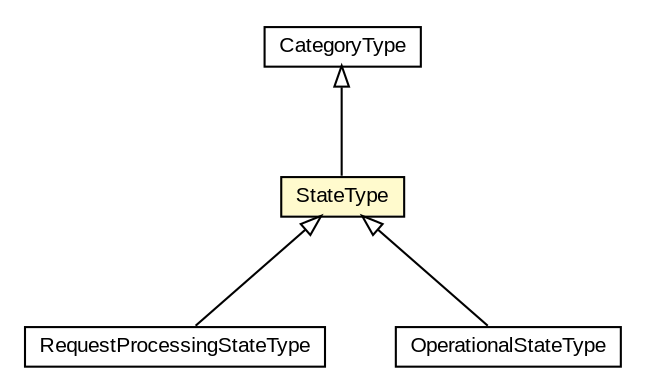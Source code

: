 #!/usr/local/bin/dot
#
# Class diagram 
# Generated by UMLGraph version R5_6-24-gf6e263 (http://www.umlgraph.org/)
#

digraph G {
	edge [fontname="arial",fontsize=10,labelfontname="arial",labelfontsize=10];
	node [fontname="arial",fontsize=10,shape=plaintext];
	nodesep=0.25;
	ranksep=0.5;
	// org.oasis_open.docs.wsdm.mows_2.RequestProcessingStateType
	c384412 [label=<<table title="org.oasis_open.docs.wsdm.mows_2.RequestProcessingStateType" border="0" cellborder="1" cellspacing="0" cellpadding="2" port="p" href="../mows_2/RequestProcessingStateType.html">
		<tr><td><table border="0" cellspacing="0" cellpadding="1">
<tr><td align="center" balign="center"> RequestProcessingStateType </td></tr>
		</table></td></tr>
		</table>>, URL="../mows_2/RequestProcessingStateType.html", fontname="arial", fontcolor="black", fontsize=10.0];
	// org.oasis_open.docs.wsdm.mows_2.OperationalStateType
	c384422 [label=<<table title="org.oasis_open.docs.wsdm.mows_2.OperationalStateType" border="0" cellborder="1" cellspacing="0" cellpadding="2" port="p" href="../mows_2/OperationalStateType.html">
		<tr><td><table border="0" cellspacing="0" cellpadding="1">
<tr><td align="center" balign="center"> OperationalStateType </td></tr>
		</table></td></tr>
		</table>>, URL="../mows_2/OperationalStateType.html", fontname="arial", fontcolor="black", fontsize=10.0];
	// org.oasis_open.docs.wsdm.muws2_2.StateType
	c384449 [label=<<table title="org.oasis_open.docs.wsdm.muws2_2.StateType" border="0" cellborder="1" cellspacing="0" cellpadding="2" port="p" bgcolor="lemonChiffon" href="./StateType.html">
		<tr><td><table border="0" cellspacing="0" cellpadding="1">
<tr><td align="center" balign="center"> StateType </td></tr>
		</table></td></tr>
		</table>>, URL="./StateType.html", fontname="arial", fontcolor="black", fontsize=10.0];
	// org.oasis_open.docs.wsdm.muws2_2.CategoryType
	c384494 [label=<<table title="org.oasis_open.docs.wsdm.muws2_2.CategoryType" border="0" cellborder="1" cellspacing="0" cellpadding="2" port="p" href="./CategoryType.html">
		<tr><td><table border="0" cellspacing="0" cellpadding="1">
<tr><td align="center" balign="center"> CategoryType </td></tr>
		</table></td></tr>
		</table>>, URL="./CategoryType.html", fontname="arial", fontcolor="black", fontsize=10.0];
	//org.oasis_open.docs.wsdm.mows_2.RequestProcessingStateType extends org.oasis_open.docs.wsdm.muws2_2.StateType
	c384449:p -> c384412:p [dir=back,arrowtail=empty];
	//org.oasis_open.docs.wsdm.mows_2.OperationalStateType extends org.oasis_open.docs.wsdm.muws2_2.StateType
	c384449:p -> c384422:p [dir=back,arrowtail=empty];
	//org.oasis_open.docs.wsdm.muws2_2.StateType extends org.oasis_open.docs.wsdm.muws2_2.CategoryType
	c384494:p -> c384449:p [dir=back,arrowtail=empty];
}

